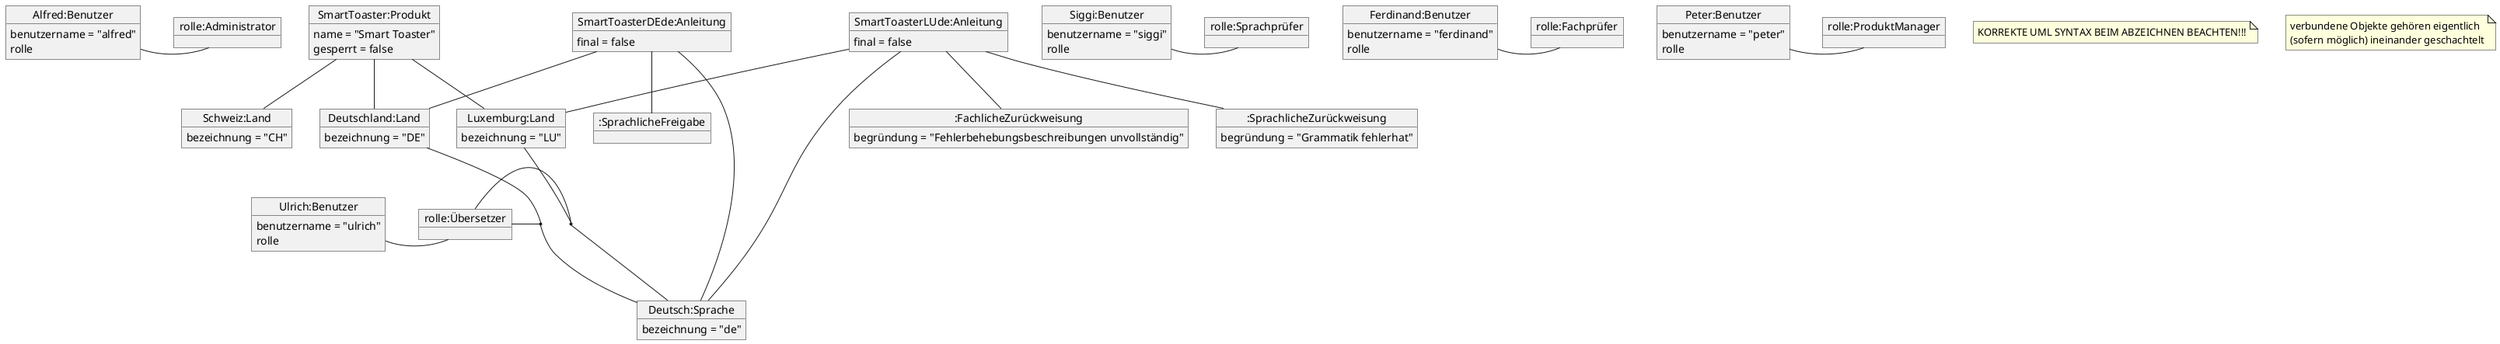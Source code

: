 '' 2h

@startuml 1b

note "KORREKTE UML SYNTAX BEIM ABZEICHNEN BEACHTEN!!!" as n2

'' Paragraph 1

note "verbundene Objekte gehören eigentlich\n(sofern möglich) ineinander geschachtelt" as n1

object "Alfred:Benutzer" as b1{
    benutzername = "alfred"
    rolle
}
object "rolle:Administrator" as r1
b1::rolle - r1


object "Ulrich:Benutzer" as b2{
    benutzername = "ulrich"
    rolle
}
object "rolle:Übersetzer" as ü2
b2::rolle - ü2

'object "Uwe:Benutzer" as b3{
'    benutzername = "uwe"
'    rolle
'}
'object "rolle:Übersetzer" as ü3
'b3::rolle - ü3

'object "Udo:Benutzer" as b4{
'    benutzername = "udo"
'    rolle
'}
'object "rolle:Übersetzer" as ü4
'b4::rolle - ü4

'object "Urs:Benutzer" as b5{
'    benutzername = "urs"
'    rolle
'}
'object "rolle:Übersetzer" as ü5
'b5::rolle - ü5

object "Siggi:Benutzer" as b6{
    benutzername = "siggi"
    rolle
}
object "rolle:Sprachprüfer" as s6
b6::rolle - s6

object "Ferdinand:Benutzer" as b7{
    benutzername = "ferdinand"
    rolle
}
object "rolle:Fachprüfer" as f7
b7::rolle - f7

object "Peter:Benutzer" as b8{
    benutzername = "peter"
    rolle
}
object "rolle:ProduktManager" as p8
b8::rolle - p8

'' Paragraph 2

object "Deutschland:Land" as DE{
    bezeichnung = "DE"
}
object "Schweiz:Land" as CH{
    bezeichnung = "CH"
}
'object "Frankreich:Land" as FR{
'    bezeichnung = "FR"
'}
object "Luxemburg:Land" as LU{
    bezeichnung = "LU"
}

'' Paragraph 3

object "Deutsch:Sprache" as de{
    bezeichnung = "de"
}
'object "Französisch:Sprache" as fr{
'    bezeichnung = "fr"
'}
'object "Italienisch:Sprache" as it{
'    bezeichnung = "it"
'}
'object "Luxemburgisch:Sprache" as lb{
'    bezeichnung = "lu"
'}

'' P4

DE -- de
'CH -- fr
'CH -- it
'CH -- de
'LU -- fr
LU -- de
'LU -- lb
'FR -- fr

ü2 - (DE,de)
'ü3 -- (CH,fr)
'ü4 - (CH,it)
'ü2 -- (CH,de)
'ü3 - (LU,fr)
ü2 -- (LU,de)
'ü5 - (LU,lb)
'ü3 -- (FR,fr)

'' P5

object "SmartToaster:Produkt" as st{
    name = "Smart Toaster"
    gesperrt = false
}
st -- DE
st -- CH
st -- LU

'' P6
object "SmartToasterLUde:Anleitung" as stLUde{
    final = false
}
stLUde -- de
stLUde -- LU

object "SmartToasterDEde:Anleitung" as stDEde{
    final = false
}
stDEde -- de
stDEde -- DE

'' P7
'
'object "SmartToasterLUfr:Anleitung" as stLUfr{
'    final = false
'}
'stLUfr -- fr
'stLUfr -- LU
'
'object "SmartToasterCHfr:Anleitung" as stCHfr{
'    final = false
'}
'stCHfr -- fr
'stCHfr -- CH
'
'' P8
'' P9

object ":SprachlicheFreigabe" as spfrei
stDEde -- spfrei

'' P10
object ":SprachlicheZurückweisung" as grammar{
    begründung = "Grammatik fehlerhat"
}
stLUde -- grammar

''P11
object ":FachlicheZurückweisung" as unvoll{
    begründung = "Fehlerbehebungsbeschreibungen unvollständig"
}
stLUde -- unvoll

''P12
'object ":FachlicheFreigabe" as fachFrei
'stLUfr -- fachFrei
'
'''


@enduml